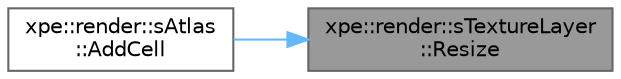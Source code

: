 digraph "xpe::render::sTextureLayer::Resize"
{
 // LATEX_PDF_SIZE
  bgcolor="transparent";
  edge [fontname=Helvetica,fontsize=10,labelfontname=Helvetica,labelfontsize=10];
  node [fontname=Helvetica,fontsize=10,shape=box,height=0.2,width=0.4];
  rankdir="RL";
  Node1 [id="Node000001",label="xpe::render::sTextureLayer\l::Resize",height=0.2,width=0.4,color="gray40", fillcolor="grey60", style="filled", fontcolor="black",tooltip=" "];
  Node1 -> Node2 [id="edge1_Node000001_Node000002",dir="back",color="steelblue1",style="solid",tooltip=" "];
  Node2 [id="Node000002",label="xpe::render::sAtlas\l::AddCell",height=0.2,width=0.4,color="grey40", fillcolor="white", style="filled",URL="$structxpe_1_1render_1_1s_atlas.html#aadddcc49677815c6ff7169e7cb8b9f5a",tooltip=" "];
}
